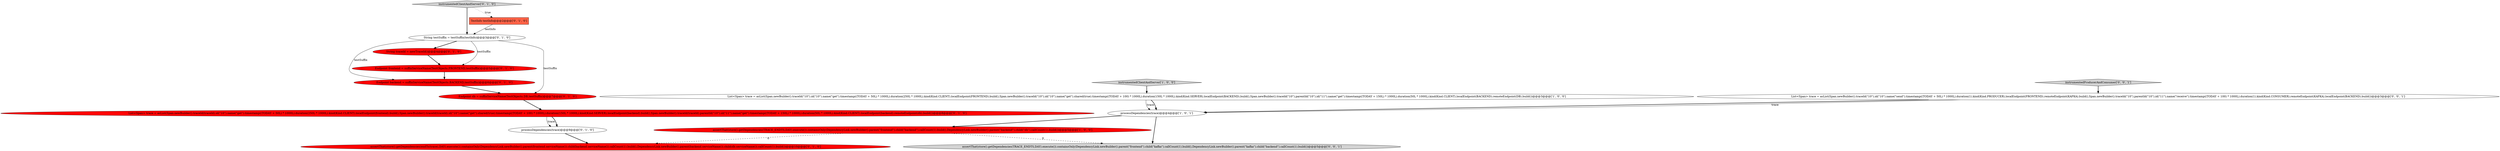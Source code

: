 digraph {
7 [style = filled, label = "Endpoint backend = suffixServiceName(TestObjects.BACKEND,testSuffix)@@@6@@@['0', '1', '0']", fillcolor = red, shape = ellipse image = "AAA1AAABBB2BBB"];
13 [style = filled, label = "String traceId = newTraceId()@@@4@@@['0', '1', '0']", fillcolor = red, shape = ellipse image = "AAA1AAABBB2BBB"];
9 [style = filled, label = "Endpoint db = suffixServiceName(TestObjects.DB,testSuffix)@@@7@@@['0', '1', '0']", fillcolor = red, shape = ellipse image = "AAA1AAABBB2BBB"];
1 [style = filled, label = "List<Span> trace = asList(Span.newBuilder().traceId(\"10\").id(\"10\").name(\"get\").timestamp((TODAY + 50L) * 1000L).duration(250L * 1000L).kind(Kind.CLIENT).localEndpoint(FRONTEND).build(),Span.newBuilder().traceId(\"10\").id(\"10\").name(\"get\").shared(true).timestamp((TODAY + 100) * 1000L).duration(150L * 1000L).kind(Kind.SERVER).localEndpoint(BACKEND).build(),Span.newBuilder().traceId(\"10\").parentId(\"10\").id(\"11\").name(\"get\").timestamp((TODAY + 150L) * 1000L).duration(50L * 1000L).kind(Kind.CLIENT).localEndpoint(BACKEND).remoteEndpoint(DB).build())@@@3@@@['1', '0', '0']", fillcolor = white, shape = ellipse image = "AAA0AAABBB1BBB"];
2 [style = filled, label = "instrumentedClientAndServer['1', '0', '0']", fillcolor = lightgray, shape = diamond image = "AAA0AAABBB1BBB"];
3 [style = filled, label = "processDependencies(trace)@@@4@@@['1', '0', '1']", fillcolor = white, shape = ellipse image = "AAA0AAABBB1BBB"];
6 [style = filled, label = "processDependencies(trace)@@@9@@@['0', '1', '0']", fillcolor = white, shape = ellipse image = "AAA0AAABBB2BBB"];
11 [style = filled, label = "instrumentedClientAndServer['0', '1', '0']", fillcolor = lightgray, shape = diamond image = "AAA0AAABBB2BBB"];
5 [style = filled, label = "TestInfo testInfo@@@2@@@['0', '1', '0']", fillcolor = tomato, shape = box image = "AAA1AAABBB2BBB"];
4 [style = filled, label = "assertThat(store().getDependencies(endTs(trace),DAY).execute()).containsOnly(DependencyLink.newBuilder().parent(frontend.serviceName()).child(backend.serviceName()).callCount(1).build(),DependencyLink.newBuilder().parent(backend.serviceName()).child(db.serviceName()).callCount(1).build())@@@10@@@['0', '1', '0']", fillcolor = red, shape = ellipse image = "AAA1AAABBB2BBB"];
8 [style = filled, label = "String testSuffix = testSuffix(testInfo)@@@3@@@['0', '1', '0']", fillcolor = white, shape = ellipse image = "AAA0AAABBB2BBB"];
10 [style = filled, label = "List<Span> trace = asList(Span.newBuilder().traceId(traceId).id(\"10\").name(\"get\").timestamp((TODAY + 50L) * 1000L).duration(250L * 1000L).kind(Kind.CLIENT).localEndpoint(frontend).build(),Span.newBuilder().traceId(traceId).id(\"10\").name(\"get\").shared(true).timestamp((TODAY + 100) * 1000L).duration(150L * 1000L).kind(Kind.SERVER).localEndpoint(backend).build(),Span.newBuilder().traceId(traceId).parentId(\"10\").id(\"11\").name(\"get\").timestamp((TODAY + 150L) * 1000L).duration(50L * 1000L).kind(Kind.CLIENT).localEndpoint(backend).remoteEndpoint(db).build())@@@8@@@['0', '1', '0']", fillcolor = red, shape = ellipse image = "AAA1AAABBB2BBB"];
14 [style = filled, label = "List<Span> trace = asList(Span.newBuilder().traceId(\"10\").id(\"10\").name(\"send\").timestamp((TODAY + 50L) * 1000L).duration(1).kind(Kind.PRODUCER).localEndpoint(FRONTEND).remoteEndpoint(KAFKA).build(),Span.newBuilder().traceId(\"10\").parentId(\"10\").id(\"11\").name(\"receive\").timestamp((TODAY + 100) * 1000L).duration(1).kind(Kind.CONSUMER).remoteEndpoint(KAFKA).localEndpoint(BACKEND).build())@@@3@@@['0', '0', '1']", fillcolor = white, shape = ellipse image = "AAA0AAABBB3BBB"];
0 [style = filled, label = "assertThat(store().getDependencies(TRACE_ENDTS,DAY).execute()).containsOnly(DependencyLink.newBuilder().parent(\"frontend\").child(\"backend\").callCount(1).build(),DependencyLink.newBuilder().parent(\"backend\").child(\"db\").callCount(1).build())@@@5@@@['1', '0', '0']", fillcolor = red, shape = ellipse image = "AAA1AAABBB1BBB"];
15 [style = filled, label = "assertThat(store().getDependencies(TRACE_ENDTS,DAY).execute()).containsOnly(DependencyLink.newBuilder().parent(\"frontend\").child(\"kafka\").callCount(1).build(),DependencyLink.newBuilder().parent(\"kafka\").child(\"backend\").callCount(1).build())@@@5@@@['0', '0', '1']", fillcolor = lightgray, shape = ellipse image = "AAA0AAABBB3BBB"];
16 [style = filled, label = "instrumentedProducerAndConsumer['0', '0', '1']", fillcolor = lightgray, shape = diamond image = "AAA0AAABBB3BBB"];
12 [style = filled, label = "Endpoint frontend = suffixServiceName(TestObjects.FRONTEND,testSuffix)@@@5@@@['0', '1', '0']", fillcolor = red, shape = ellipse image = "AAA1AAABBB2BBB"];
14->3 [style = bold, label=""];
10->6 [style = solid, label="trace"];
8->12 [style = solid, label="testSuffix"];
2->1 [style = bold, label=""];
1->3 [style = solid, label="trace"];
1->3 [style = bold, label=""];
0->15 [style = dashed, label="0"];
11->5 [style = dotted, label="true"];
3->15 [style = bold, label=""];
0->4 [style = dashed, label="0"];
9->10 [style = bold, label=""];
8->7 [style = solid, label="testSuffix"];
10->6 [style = bold, label=""];
12->7 [style = bold, label=""];
3->0 [style = bold, label=""];
7->9 [style = bold, label=""];
14->3 [style = solid, label="trace"];
6->4 [style = bold, label=""];
13->12 [style = bold, label=""];
11->8 [style = bold, label=""];
16->14 [style = bold, label=""];
8->9 [style = solid, label="testSuffix"];
5->8 [style = solid, label="testInfo"];
8->13 [style = bold, label=""];
}

